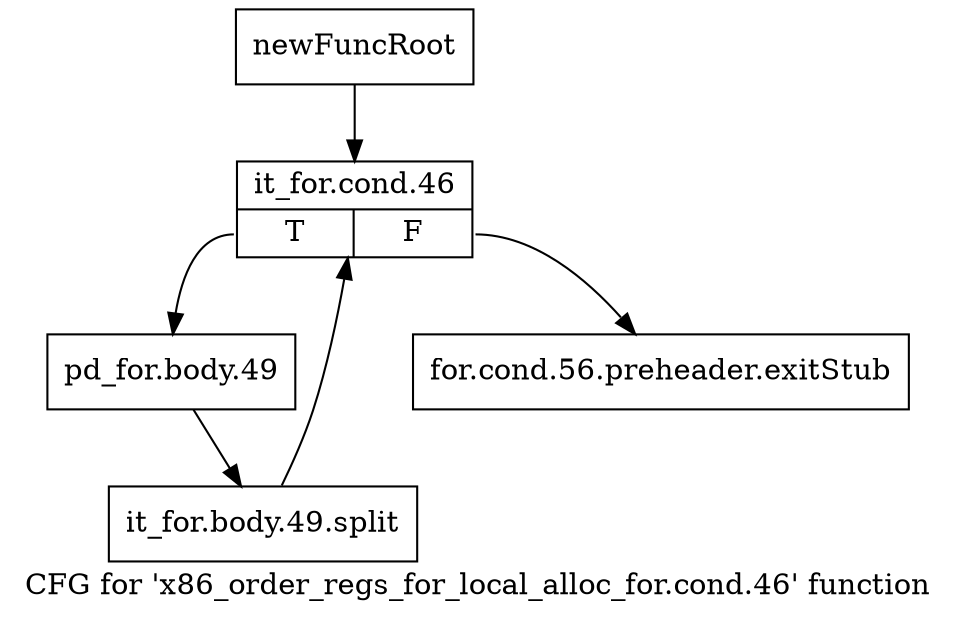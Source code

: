 digraph "CFG for 'x86_order_regs_for_local_alloc_for.cond.46' function" {
	label="CFG for 'x86_order_regs_for_local_alloc_for.cond.46' function";

	Node0xc6d9d30 [shape=record,label="{newFuncRoot}"];
	Node0xc6d9d30 -> Node0xc6da1c0;
	Node0xc6d9d80 [shape=record,label="{for.cond.56.preheader.exitStub}"];
	Node0xc6da1c0 [shape=record,label="{it_for.cond.46|{<s0>T|<s1>F}}"];
	Node0xc6da1c0:s0 -> Node0xc6da210;
	Node0xc6da1c0:s1 -> Node0xc6d9d80;
	Node0xc6da210 [shape=record,label="{pd_for.body.49}"];
	Node0xc6da210 -> Node0xfe71ab0;
	Node0xfe71ab0 [shape=record,label="{it_for.body.49.split}"];
	Node0xfe71ab0 -> Node0xc6da1c0;
}
